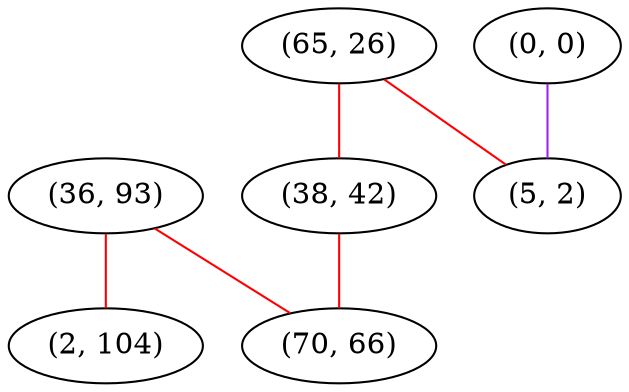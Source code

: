 graph "" {
"(36, 93)";
"(0, 0)";
"(65, 26)";
"(2, 104)";
"(38, 42)";
"(70, 66)";
"(5, 2)";
"(36, 93)" -- "(2, 104)"  [color=red, key=0, weight=1];
"(36, 93)" -- "(70, 66)"  [color=red, key=0, weight=1];
"(0, 0)" -- "(5, 2)"  [color=purple, key=0, weight=4];
"(65, 26)" -- "(38, 42)"  [color=red, key=0, weight=1];
"(65, 26)" -- "(5, 2)"  [color=red, key=0, weight=1];
"(38, 42)" -- "(70, 66)"  [color=red, key=0, weight=1];
}

